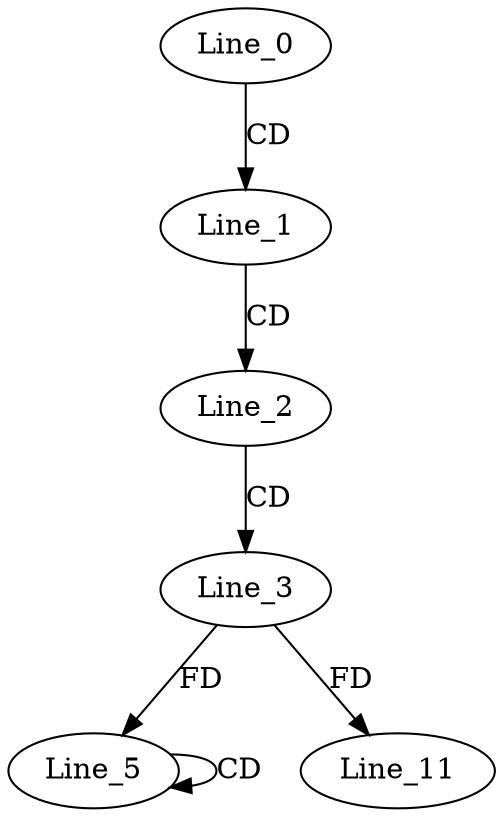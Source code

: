 digraph G {
  Line_0;
  Line_1;
  Line_2;
  Line_3;
  Line_5;
  Line_5;
  Line_11;
  Line_0 -> Line_1 [ label="CD" ];
  Line_1 -> Line_2 [ label="CD" ];
  Line_2 -> Line_3 [ label="CD" ];
  Line_5 -> Line_5 [ label="CD" ];
  Line_3 -> Line_5 [ label="FD" ];
  Line_3 -> Line_11 [ label="FD" ];
}
